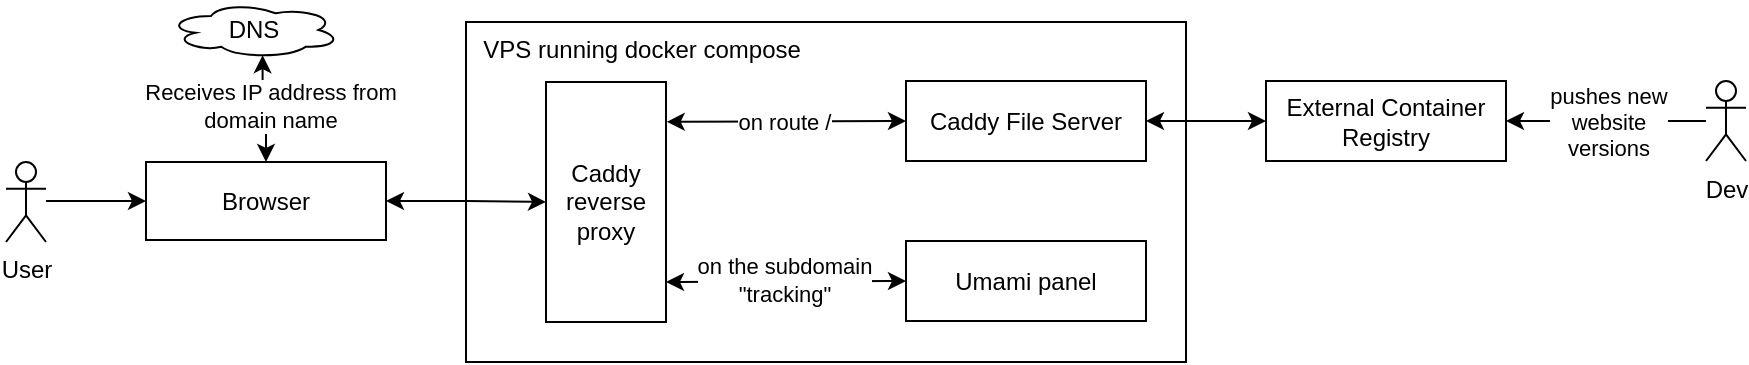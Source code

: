 <mxfile version="21.6.8" type="device" pages="2">
  <diagram id="UQjuTp7-HD1gct2fClFB" name="Production">
    <mxGraphModel dx="1317" dy="730" grid="1" gridSize="10" guides="1" tooltips="1" connect="1" arrows="1" fold="1" page="1" pageScale="1" pageWidth="827" pageHeight="1169" math="0" shadow="0">
      <root>
        <mxCell id="0" />
        <mxCell id="1" parent="0" />
        <mxCell id="uQsErlxzD96NEjkikjWR-5" value="&amp;nbsp; VPS running docker compose" style="rounded=0;whiteSpace=wrap;html=1;align=left;verticalAlign=top;" parent="1" vertex="1">
          <mxGeometry x="280" y="170" width="360" height="170" as="geometry" />
        </mxCell>
        <mxCell id="uQsErlxzD96NEjkikjWR-8" style="edgeStyle=orthogonalEdgeStyle;rounded=0;orthogonalLoop=1;jettySize=auto;html=1;entryX=0;entryY=0.5;entryDx=0;entryDy=0;" parent="1" source="uQsErlxzD96NEjkikjWR-1" target="uQsErlxzD96NEjkikjWR-4" edge="1">
          <mxGeometry relative="1" as="geometry">
            <Array as="points">
              <mxPoint x="55" y="261" />
              <mxPoint x="120" y="260" />
            </Array>
          </mxGeometry>
        </mxCell>
        <mxCell id="uQsErlxzD96NEjkikjWR-1" value="User" style="shape=umlActor;verticalLabelPosition=bottom;verticalAlign=top;html=1;outlineConnect=0;" parent="1" vertex="1">
          <mxGeometry x="50" y="240" width="20" height="40" as="geometry" />
        </mxCell>
        <mxCell id="uQsErlxzD96NEjkikjWR-11" style="edgeStyle=orthogonalEdgeStyle;rounded=0;orthogonalLoop=1;jettySize=auto;html=1;startArrow=classic;startFill=1;exitX=1;exitY=0.5;exitDx=0;exitDy=0;entryX=0;entryY=0.5;entryDx=0;entryDy=0;" parent="1" source="uQsErlxzD96NEjkikjWR-4" target="uQsErlxzD96NEjkikjWR-6" edge="1">
          <mxGeometry relative="1" as="geometry">
            <mxPoint x="300" y="305" as="targetPoint" />
          </mxGeometry>
        </mxCell>
        <mxCell id="uQsErlxzD96NEjkikjWR-25" style="edgeStyle=orthogonalEdgeStyle;rounded=0;orthogonalLoop=1;jettySize=auto;html=1;entryX=0.55;entryY=0.95;entryDx=0;entryDy=0;entryPerimeter=0;startArrow=classic;startFill=1;exitX=0.5;exitY=0;exitDx=0;exitDy=0;" parent="1" source="uQsErlxzD96NEjkikjWR-4" target="uQsErlxzD96NEjkikjWR-24" edge="1">
          <mxGeometry relative="1" as="geometry" />
        </mxCell>
        <mxCell id="uQsErlxzD96NEjkikjWR-26" value="Receives IP address from&lt;br&gt;domain name" style="edgeLabel;html=1;align=center;verticalAlign=middle;resizable=0;points=[];" parent="uQsErlxzD96NEjkikjWR-25" vertex="1" connectable="0">
          <mxGeometry x="0.079" y="-3" relative="1" as="geometry">
            <mxPoint as="offset" />
          </mxGeometry>
        </mxCell>
        <mxCell id="uQsErlxzD96NEjkikjWR-4" value="Browser" style="rounded=0;whiteSpace=wrap;html=1;" parent="1" vertex="1">
          <mxGeometry x="120" y="240" width="120" height="39" as="geometry" />
        </mxCell>
        <mxCell id="uQsErlxzD96NEjkikjWR-6" value="Caddy reverse proxy" style="rounded=0;whiteSpace=wrap;html=1;" parent="1" vertex="1">
          <mxGeometry x="320" y="200" width="60" height="120" as="geometry" />
        </mxCell>
        <mxCell id="xeC5OaSxVrxuoD8hUNjN-3" style="edgeStyle=orthogonalEdgeStyle;rounded=0;orthogonalLoop=1;jettySize=auto;html=1;entryX=0;entryY=0.5;entryDx=0;entryDy=0;startArrow=classic;startFill=1;" edge="1" parent="1" source="uQsErlxzD96NEjkikjWR-16" target="xeC5OaSxVrxuoD8hUNjN-2">
          <mxGeometry relative="1" as="geometry" />
        </mxCell>
        <mxCell id="uQsErlxzD96NEjkikjWR-16" value="Caddy File Server" style="rounded=0;whiteSpace=wrap;html=1;" parent="1" vertex="1">
          <mxGeometry x="500" y="199.5" width="120" height="40" as="geometry" />
        </mxCell>
        <mxCell id="uQsErlxzD96NEjkikjWR-24" value="DNS" style="ellipse;shape=cloud;whiteSpace=wrap;html=1;" parent="1" vertex="1">
          <mxGeometry x="131" y="160" width="86" height="28" as="geometry" />
        </mxCell>
        <mxCell id="8LilrlQPJZZoPF-HrpbN-1" value="Umami panel" style="rounded=0;whiteSpace=wrap;html=1;" parent="1" vertex="1">
          <mxGeometry x="500" y="279.5" width="120" height="40" as="geometry" />
        </mxCell>
        <mxCell id="K5NucjZaBuA5SGe4v_ZZ-1" value="" style="endArrow=classic;html=1;rounded=0;exitX=0;exitY=0.5;exitDx=0;exitDy=0;startArrow=classic;startFill=1;" edge="1" parent="1" source="8LilrlQPJZZoPF-HrpbN-1">
          <mxGeometry width="50" height="50" relative="1" as="geometry">
            <mxPoint x="550" y="340" as="sourcePoint" />
            <mxPoint x="380" y="300" as="targetPoint" />
          </mxGeometry>
        </mxCell>
        <mxCell id="K5NucjZaBuA5SGe4v_ZZ-2" value="on the subdomain&lt;br&gt;&quot;tracking&quot;" style="edgeLabel;html=1;align=center;verticalAlign=middle;resizable=0;points=[];" vertex="1" connectable="0" parent="K5NucjZaBuA5SGe4v_ZZ-1">
          <mxGeometry x="0.018" y="-1" relative="1" as="geometry">
            <mxPoint as="offset" />
          </mxGeometry>
        </mxCell>
        <mxCell id="K5NucjZaBuA5SGe4v_ZZ-3" value="" style="endArrow=classic;html=1;rounded=0;exitX=0;exitY=0.5;exitDx=0;exitDy=0;entryX=1.006;entryY=0.166;entryDx=0;entryDy=0;entryPerimeter=0;startArrow=classic;startFill=1;" edge="1" parent="1" source="uQsErlxzD96NEjkikjWR-16" target="uQsErlxzD96NEjkikjWR-6">
          <mxGeometry width="50" height="50" relative="1" as="geometry">
            <mxPoint x="480" y="350" as="sourcePoint" />
            <mxPoint x="530" y="300" as="targetPoint" />
          </mxGeometry>
        </mxCell>
        <mxCell id="K5NucjZaBuA5SGe4v_ZZ-4" value="on route /" style="edgeLabel;html=1;align=center;verticalAlign=middle;resizable=0;points=[];" vertex="1" connectable="0" parent="K5NucjZaBuA5SGe4v_ZZ-3">
          <mxGeometry x="-0.022" relative="1" as="geometry">
            <mxPoint x="-3" as="offset" />
          </mxGeometry>
        </mxCell>
        <mxCell id="xeC5OaSxVrxuoD8hUNjN-2" value="External Container Registry" style="rounded=0;whiteSpace=wrap;html=1;" vertex="1" parent="1">
          <mxGeometry x="680" y="199.5" width="120" height="40" as="geometry" />
        </mxCell>
        <mxCell id="xeC5OaSxVrxuoD8hUNjN-6" style="edgeStyle=orthogonalEdgeStyle;rounded=0;orthogonalLoop=1;jettySize=auto;html=1;entryX=1;entryY=0.5;entryDx=0;entryDy=0;" edge="1" parent="1" source="xeC5OaSxVrxuoD8hUNjN-4" target="xeC5OaSxVrxuoD8hUNjN-2">
          <mxGeometry relative="1" as="geometry" />
        </mxCell>
        <mxCell id="xeC5OaSxVrxuoD8hUNjN-7" value="pushes new&lt;br&gt;website&lt;br&gt;versions" style="edgeLabel;html=1;align=center;verticalAlign=middle;resizable=0;points=[];" vertex="1" connectable="0" parent="xeC5OaSxVrxuoD8hUNjN-6">
          <mxGeometry x="0.058" y="2" relative="1" as="geometry">
            <mxPoint x="4" y="-2" as="offset" />
          </mxGeometry>
        </mxCell>
        <mxCell id="xeC5OaSxVrxuoD8hUNjN-4" value="Dev" style="shape=umlActor;verticalLabelPosition=bottom;verticalAlign=top;html=1;outlineConnect=0;" vertex="1" parent="1">
          <mxGeometry x="900" y="199.5" width="20" height="40" as="geometry" />
        </mxCell>
      </root>
    </mxGraphModel>
  </diagram>
  <diagram id="pAa_cnPHXKai3gRPujQP" name="Development">
    <mxGraphModel dx="1580" dy="876" grid="1" gridSize="10" guides="1" tooltips="1" connect="1" arrows="1" fold="1" page="1" pageScale="1" pageWidth="827" pageHeight="1169" math="0" shadow="0">
      <root>
        <mxCell id="0" />
        <mxCell id="1" parent="0" />
        <mxCell id="rpxNZSeJhdQ-lwcTZO9C-2" value="&amp;nbsp; Local machine running docker compose" style="rounded=0;whiteSpace=wrap;html=1;align=left;verticalAlign=top;" parent="1" vertex="1">
          <mxGeometry x="279" y="20" width="520" height="310" as="geometry" />
        </mxCell>
        <mxCell id="rpxNZSeJhdQ-lwcTZO9C-3" value="&amp;nbsp; Minio" style="rounded=0;whiteSpace=wrap;html=1;verticalAlign=top;align=left;" parent="1" vertex="1">
          <mxGeometry x="619" y="50" width="150" height="180" as="geometry" />
        </mxCell>
        <mxCell id="rpxNZSeJhdQ-lwcTZO9C-4" style="edgeStyle=orthogonalEdgeStyle;rounded=0;orthogonalLoop=1;jettySize=auto;html=1;entryX=0;entryY=0.5;entryDx=0;entryDy=0;" parent="1" source="rpxNZSeJhdQ-lwcTZO9C-5" target="rpxNZSeJhdQ-lwcTZO9C-7" edge="1">
          <mxGeometry relative="1" as="geometry">
            <Array as="points">
              <mxPoint x="89" y="140" />
              <mxPoint x="89" y="140" />
            </Array>
          </mxGeometry>
        </mxCell>
        <mxCell id="rpxNZSeJhdQ-lwcTZO9C-5" value="User" style="shape=umlActor;verticalLabelPosition=bottom;verticalAlign=top;html=1;outlineConnect=0;" parent="1" vertex="1">
          <mxGeometry x="29" y="110" width="30" height="60" as="geometry" />
        </mxCell>
        <mxCell id="rpxNZSeJhdQ-lwcTZO9C-6" style="edgeStyle=orthogonalEdgeStyle;rounded=0;orthogonalLoop=1;jettySize=auto;html=1;entryX=0;entryY=0.5;entryDx=0;entryDy=0;" parent="1" source="rpxNZSeJhdQ-lwcTZO9C-7" target="rpxNZSeJhdQ-lwcTZO9C-10" edge="1">
          <mxGeometry relative="1" as="geometry" />
        </mxCell>
        <mxCell id="rpxNZSeJhdQ-lwcTZO9C-7" value="Browser" style="rounded=0;whiteSpace=wrap;html=1;" parent="1" vertex="1">
          <mxGeometry x="109" y="110" width="120" height="60" as="geometry" />
        </mxCell>
        <mxCell id="rpxNZSeJhdQ-lwcTZO9C-8" style="edgeStyle=orthogonalEdgeStyle;rounded=0;orthogonalLoop=1;jettySize=auto;html=1;entryX=0;entryY=0.5;entryDx=0;entryDy=0;startArrow=classic;startFill=1;exitX=1;exitY=0.25;exitDx=0;exitDy=0;" parent="1" source="rpxNZSeJhdQ-lwcTZO9C-7" target="rpxNZSeJhdQ-lwcTZO9C-11" edge="1">
          <mxGeometry relative="1" as="geometry">
            <mxPoint x="429" y="110" as="sourcePoint" />
          </mxGeometry>
        </mxCell>
        <mxCell id="rpxNZSeJhdQ-lwcTZO9C-9" value="On port 9001" style="edgeLabel;html=1;align=center;verticalAlign=middle;resizable=0;points=[];" parent="rpxNZSeJhdQ-lwcTZO9C-8" vertex="1" connectable="0">
          <mxGeometry x="0.045" y="-3" relative="1" as="geometry">
            <mxPoint x="86" y="-3" as="offset" />
          </mxGeometry>
        </mxCell>
        <mxCell id="rpxNZSeJhdQ-lwcTZO9C-10" value="Nginx" style="rounded=0;whiteSpace=wrap;html=1;" parent="1" vertex="1">
          <mxGeometry x="305" y="150" width="120" height="150" as="geometry" />
        </mxCell>
        <mxCell id="rpxNZSeJhdQ-lwcTZO9C-11" value="Admin panel" style="rounded=0;whiteSpace=wrap;html=1;" parent="1" vertex="1">
          <mxGeometry x="634" y="80" width="120" height="60" as="geometry" />
        </mxCell>
        <mxCell id="rpxNZSeJhdQ-lwcTZO9C-12" value="&lt;span style=&quot;&quot;&gt;File Server&lt;/span&gt;" style="rounded=0;whiteSpace=wrap;html=1;" parent="1" vertex="1">
          <mxGeometry x="634" y="150" width="120" height="60" as="geometry" />
        </mxCell>
        <mxCell id="rpxNZSeJhdQ-lwcTZO9C-13" style="edgeStyle=orthogonalEdgeStyle;rounded=0;orthogonalLoop=1;jettySize=auto;html=1;entryX=0;entryY=0.5;entryDx=0;entryDy=0;startArrow=classic;startFill=1;" parent="1" target="rpxNZSeJhdQ-lwcTZO9C-12" edge="1">
          <mxGeometry relative="1" as="geometry">
            <mxPoint x="429" y="180" as="sourcePoint" />
            <mxPoint x="574" y="120" as="targetPoint" />
          </mxGeometry>
        </mxCell>
        <mxCell id="rpxNZSeJhdQ-lwcTZO9C-14" value="On route /*&lt;br&gt;of the selected domain" style="edgeLabel;html=1;align=center;verticalAlign=middle;resizable=0;points=[];" parent="rpxNZSeJhdQ-lwcTZO9C-13" vertex="1" connectable="0">
          <mxGeometry x="0.045" y="-3" relative="1" as="geometry">
            <mxPoint x="-7" y="-3" as="offset" />
          </mxGeometry>
        </mxCell>
        <mxCell id="rpxNZSeJhdQ-lwcTZO9C-15" style="edgeStyle=orthogonalEdgeStyle;rounded=0;orthogonalLoop=1;jettySize=auto;html=1;entryX=1;entryY=0.75;entryDx=0;entryDy=0;startArrow=classic;startFill=1;exitX=0.25;exitY=1;exitDx=0;exitDy=0;endArrow=none;endFill=0;" parent="1" source="rpxNZSeJhdQ-lwcTZO9C-7" target="rpxNZSeJhdQ-lwcTZO9C-7" edge="1">
          <mxGeometry relative="1" as="geometry">
            <mxPoint x="59" y="255" as="sourcePoint" />
            <mxPoint x="264" y="255" as="targetPoint" />
            <Array as="points">
              <mxPoint x="139" y="235" />
              <mxPoint x="249" y="235" />
              <mxPoint x="249" y="155" />
            </Array>
          </mxGeometry>
        </mxCell>
        <mxCell id="rpxNZSeJhdQ-lwcTZO9C-16" value="Resolves the domain name&lt;br&gt;internally on /etc/hosts" style="edgeLabel;html=1;align=center;verticalAlign=middle;resizable=0;points=[];" parent="rpxNZSeJhdQ-lwcTZO9C-15" vertex="1" connectable="0">
          <mxGeometry x="0.045" y="-3" relative="1" as="geometry">
            <mxPoint x="-19" y="-3" as="offset" />
          </mxGeometry>
        </mxCell>
        <mxCell id="rpxNZSeJhdQ-lwcTZO9C-17" value="* certificates are self-signed and generated manually" style="text;html=1;strokeColor=none;fillColor=none;align=left;verticalAlign=middle;whiteSpace=wrap;rounded=0;fontSize=12;" parent="1" vertex="1">
          <mxGeometry x="279" y="330" width="296.5" height="30" as="geometry" />
        </mxCell>
        <mxCell id="1p4S8nx9ZDC6T-co-XQO-1" value="&lt;span style=&quot;&quot;&gt;Umami panel&lt;/span&gt;" style="rounded=0;whiteSpace=wrap;html=1;" parent="1" vertex="1">
          <mxGeometry x="634" y="240" width="120" height="60" as="geometry" />
        </mxCell>
        <mxCell id="EpH-ABsOvG1yuRVNbu-w-1" style="edgeStyle=orthogonalEdgeStyle;rounded=0;orthogonalLoop=1;jettySize=auto;html=1;entryX=0;entryY=0.5;entryDx=0;entryDy=0;startArrow=classic;startFill=1;" parent="1" target="1p4S8nx9ZDC6T-co-XQO-1" edge="1">
          <mxGeometry relative="1" as="geometry">
            <mxPoint x="425" y="269.5" as="sourcePoint" />
            <mxPoint x="630" y="269.5" as="targetPoint" />
          </mxGeometry>
        </mxCell>
        <mxCell id="EpH-ABsOvG1yuRVNbu-w-2" value="On the subdomain &quot;tracking&quot;&lt;br&gt;of one of the configured domains" style="edgeLabel;html=1;align=center;verticalAlign=middle;resizable=0;points=[];" parent="EpH-ABsOvG1yuRVNbu-w-1" vertex="1" connectable="0">
          <mxGeometry x="0.045" y="-3" relative="1" as="geometry">
            <mxPoint x="-7" y="-3" as="offset" />
          </mxGeometry>
        </mxCell>
      </root>
    </mxGraphModel>
  </diagram>
</mxfile>
